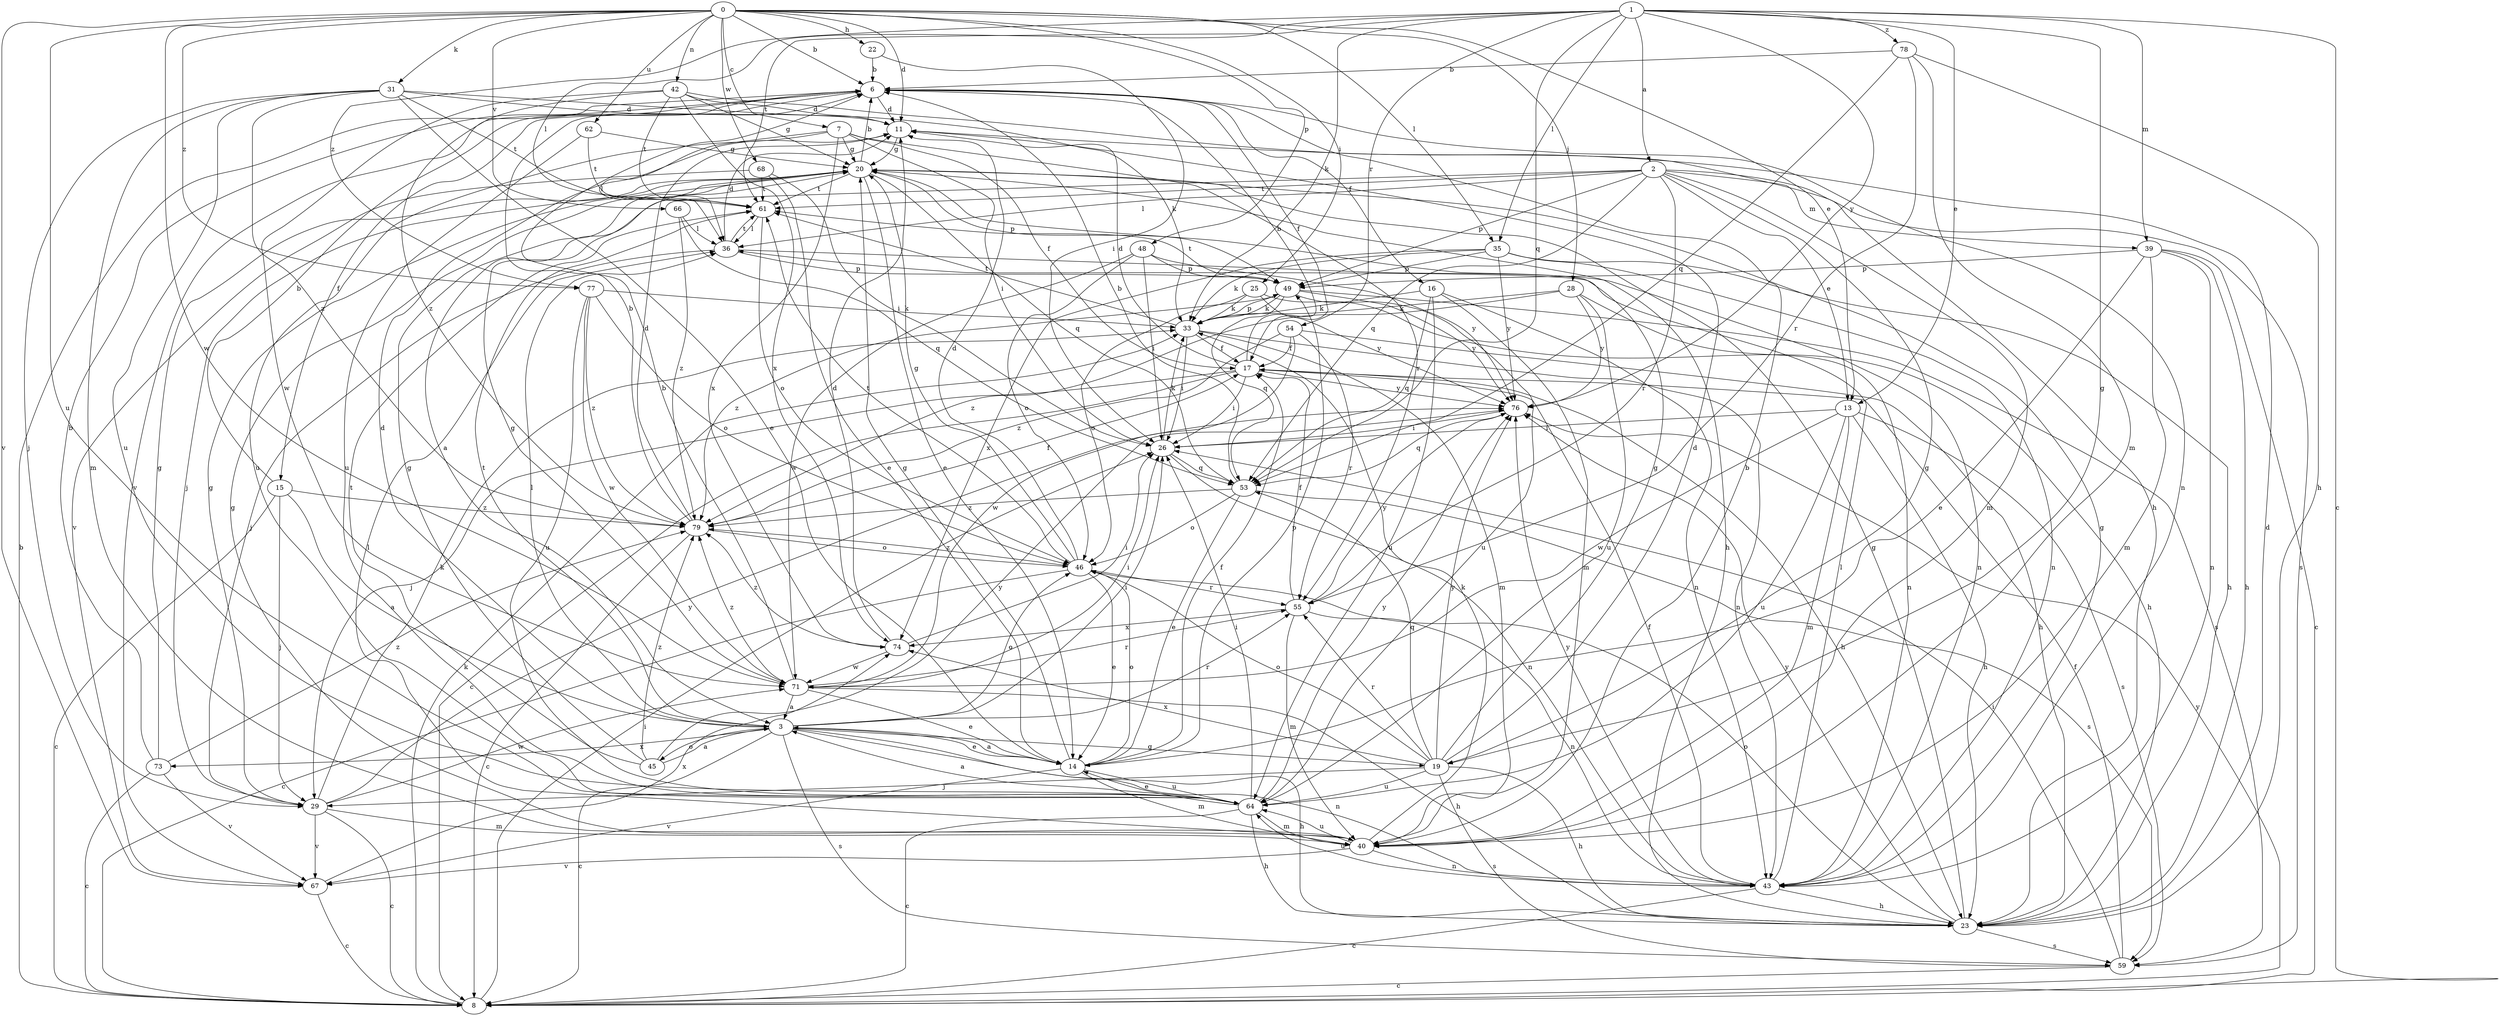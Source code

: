 strict digraph  {
0;
1;
2;
3;
6;
7;
8;
11;
13;
14;
15;
16;
17;
19;
20;
22;
23;
25;
26;
28;
29;
31;
33;
35;
36;
39;
40;
42;
43;
45;
46;
48;
49;
53;
54;
55;
59;
61;
62;
64;
66;
67;
68;
71;
73;
74;
76;
77;
78;
79;
0 -> 6  [label=b];
0 -> 7  [label=c];
0 -> 11  [label=d];
0 -> 13  [label=e];
0 -> 22  [label=h];
0 -> 25  [label=i];
0 -> 28  [label=j];
0 -> 31  [label=k];
0 -> 35  [label=l];
0 -> 42  [label=n];
0 -> 48  [label=p];
0 -> 62  [label=u];
0 -> 64  [label=u];
0 -> 66  [label=v];
0 -> 67  [label=v];
0 -> 68  [label=w];
0 -> 71  [label=w];
0 -> 77  [label=z];
1 -> 2  [label=a];
1 -> 8  [label=c];
1 -> 13  [label=e];
1 -> 19  [label=g];
1 -> 33  [label=k];
1 -> 35  [label=l];
1 -> 36  [label=l];
1 -> 39  [label=m];
1 -> 53  [label=q];
1 -> 54  [label=r];
1 -> 61  [label=t];
1 -> 76  [label=y];
1 -> 77  [label=z];
1 -> 78  [label=z];
2 -> 3  [label=a];
2 -> 13  [label=e];
2 -> 19  [label=g];
2 -> 36  [label=l];
2 -> 39  [label=m];
2 -> 40  [label=m];
2 -> 49  [label=p];
2 -> 53  [label=q];
2 -> 55  [label=r];
2 -> 59  [label=s];
2 -> 61  [label=t];
3 -> 8  [label=c];
3 -> 11  [label=d];
3 -> 14  [label=e];
3 -> 19  [label=g];
3 -> 23  [label=h];
3 -> 26  [label=i];
3 -> 36  [label=l];
3 -> 43  [label=n];
3 -> 45  [label=o];
3 -> 46  [label=o];
3 -> 55  [label=r];
3 -> 59  [label=s];
3 -> 61  [label=t];
3 -> 73  [label=x];
6 -> 11  [label=d];
6 -> 15  [label=f];
6 -> 16  [label=f];
6 -> 17  [label=f];
6 -> 43  [label=n];
6 -> 67  [label=v];
7 -> 17  [label=f];
7 -> 20  [label=g];
7 -> 26  [label=i];
7 -> 36  [label=l];
7 -> 55  [label=r];
7 -> 64  [label=u];
7 -> 74  [label=x];
8 -> 6  [label=b];
8 -> 26  [label=i];
8 -> 33  [label=k];
8 -> 76  [label=y];
11 -> 20  [label=g];
13 -> 23  [label=h];
13 -> 26  [label=i];
13 -> 40  [label=m];
13 -> 59  [label=s];
13 -> 64  [label=u];
13 -> 71  [label=w];
14 -> 3  [label=a];
14 -> 17  [label=f];
14 -> 20  [label=g];
14 -> 40  [label=m];
14 -> 46  [label=o];
14 -> 49  [label=p];
14 -> 64  [label=u];
14 -> 67  [label=v];
15 -> 3  [label=a];
15 -> 6  [label=b];
15 -> 8  [label=c];
15 -> 29  [label=j];
15 -> 79  [label=z];
16 -> 33  [label=k];
16 -> 40  [label=m];
16 -> 43  [label=n];
16 -> 53  [label=q];
16 -> 64  [label=u];
17 -> 6  [label=b];
17 -> 8  [label=c];
17 -> 11  [label=d];
17 -> 23  [label=h];
17 -> 26  [label=i];
17 -> 29  [label=j];
17 -> 76  [label=y];
19 -> 11  [label=d];
19 -> 20  [label=g];
19 -> 23  [label=h];
19 -> 29  [label=j];
19 -> 46  [label=o];
19 -> 53  [label=q];
19 -> 55  [label=r];
19 -> 59  [label=s];
19 -> 64  [label=u];
19 -> 74  [label=x];
19 -> 76  [label=y];
20 -> 6  [label=b];
20 -> 14  [label=e];
20 -> 23  [label=h];
20 -> 29  [label=j];
20 -> 49  [label=p];
20 -> 53  [label=q];
20 -> 61  [label=t];
22 -> 6  [label=b];
22 -> 26  [label=i];
23 -> 11  [label=d];
23 -> 20  [label=g];
23 -> 46  [label=o];
23 -> 59  [label=s];
23 -> 76  [label=y];
25 -> 23  [label=h];
25 -> 33  [label=k];
25 -> 46  [label=o];
25 -> 76  [label=y];
26 -> 33  [label=k];
26 -> 43  [label=n];
26 -> 53  [label=q];
28 -> 33  [label=k];
28 -> 43  [label=n];
28 -> 64  [label=u];
28 -> 76  [label=y];
28 -> 79  [label=z];
29 -> 8  [label=c];
29 -> 20  [label=g];
29 -> 33  [label=k];
29 -> 40  [label=m];
29 -> 67  [label=v];
29 -> 71  [label=w];
29 -> 76  [label=y];
31 -> 11  [label=d];
31 -> 14  [label=e];
31 -> 29  [label=j];
31 -> 33  [label=k];
31 -> 40  [label=m];
31 -> 61  [label=t];
31 -> 64  [label=u];
31 -> 79  [label=z];
33 -> 17  [label=f];
33 -> 26  [label=i];
33 -> 40  [label=m];
33 -> 43  [label=n];
33 -> 49  [label=p];
33 -> 61  [label=t];
35 -> 23  [label=h];
35 -> 33  [label=k];
35 -> 43  [label=n];
35 -> 49  [label=p];
35 -> 74  [label=x];
35 -> 76  [label=y];
36 -> 11  [label=d];
36 -> 29  [label=j];
36 -> 43  [label=n];
36 -> 49  [label=p];
36 -> 61  [label=t];
39 -> 8  [label=c];
39 -> 14  [label=e];
39 -> 23  [label=h];
39 -> 40  [label=m];
39 -> 43  [label=n];
39 -> 49  [label=p];
40 -> 6  [label=b];
40 -> 20  [label=g];
40 -> 33  [label=k];
40 -> 36  [label=l];
40 -> 43  [label=n];
40 -> 64  [label=u];
40 -> 67  [label=v];
42 -> 11  [label=d];
42 -> 20  [label=g];
42 -> 23  [label=h];
42 -> 61  [label=t];
42 -> 71  [label=w];
42 -> 74  [label=x];
42 -> 79  [label=z];
43 -> 8  [label=c];
43 -> 17  [label=f];
43 -> 20  [label=g];
43 -> 23  [label=h];
43 -> 36  [label=l];
43 -> 64  [label=u];
43 -> 76  [label=y];
45 -> 3  [label=a];
45 -> 20  [label=g];
45 -> 61  [label=t];
45 -> 76  [label=y];
45 -> 79  [label=z];
46 -> 8  [label=c];
46 -> 11  [label=d];
46 -> 14  [label=e];
46 -> 20  [label=g];
46 -> 55  [label=r];
46 -> 61  [label=t];
46 -> 79  [label=z];
48 -> 26  [label=i];
48 -> 46  [label=o];
48 -> 49  [label=p];
48 -> 71  [label=w];
48 -> 76  [label=y];
49 -> 33  [label=k];
49 -> 53  [label=q];
49 -> 59  [label=s];
49 -> 61  [label=t];
49 -> 64  [label=u];
49 -> 76  [label=y];
49 -> 79  [label=z];
53 -> 6  [label=b];
53 -> 14  [label=e];
53 -> 46  [label=o];
53 -> 59  [label=s];
53 -> 79  [label=z];
54 -> 17  [label=f];
54 -> 23  [label=h];
54 -> 55  [label=r];
54 -> 71  [label=w];
54 -> 79  [label=z];
55 -> 17  [label=f];
55 -> 40  [label=m];
55 -> 43  [label=n];
55 -> 74  [label=x];
55 -> 76  [label=y];
59 -> 8  [label=c];
59 -> 17  [label=f];
59 -> 26  [label=i];
61 -> 36  [label=l];
61 -> 46  [label=o];
62 -> 20  [label=g];
62 -> 61  [label=t];
62 -> 64  [label=u];
64 -> 3  [label=a];
64 -> 8  [label=c];
64 -> 14  [label=e];
64 -> 23  [label=h];
64 -> 26  [label=i];
64 -> 40  [label=m];
64 -> 76  [label=y];
66 -> 36  [label=l];
66 -> 53  [label=q];
66 -> 79  [label=z];
67 -> 8  [label=c];
67 -> 74  [label=x];
68 -> 14  [label=e];
68 -> 26  [label=i];
68 -> 61  [label=t];
68 -> 67  [label=v];
71 -> 3  [label=a];
71 -> 6  [label=b];
71 -> 14  [label=e];
71 -> 20  [label=g];
71 -> 23  [label=h];
71 -> 26  [label=i];
71 -> 55  [label=r];
71 -> 79  [label=z];
73 -> 6  [label=b];
73 -> 8  [label=c];
73 -> 20  [label=g];
73 -> 67  [label=v];
73 -> 79  [label=z];
74 -> 11  [label=d];
74 -> 26  [label=i];
74 -> 71  [label=w];
74 -> 79  [label=z];
76 -> 26  [label=i];
76 -> 53  [label=q];
77 -> 33  [label=k];
77 -> 46  [label=o];
77 -> 64  [label=u];
77 -> 71  [label=w];
77 -> 79  [label=z];
78 -> 6  [label=b];
78 -> 23  [label=h];
78 -> 40  [label=m];
78 -> 53  [label=q];
78 -> 55  [label=r];
79 -> 6  [label=b];
79 -> 8  [label=c];
79 -> 11  [label=d];
79 -> 17  [label=f];
79 -> 46  [label=o];
}
